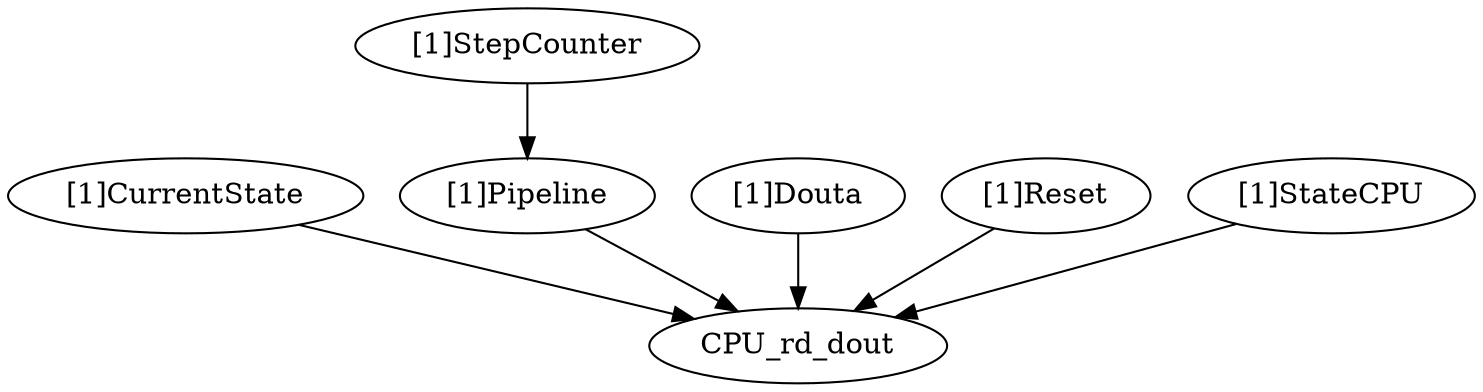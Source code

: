 strict digraph "" {
	"[1]CurrentState"	 [complexity=3,
		importance=0.0709703909145,
		rank=0.0236567969715];
	CPU_rd_dout	 [complexity=0,
		importance=0.0335319268335,
		rank=0.0];
	"[1]CurrentState" -> CPU_rd_dout;
	"[1]Pipeline"	 [complexity=3,
		importance=0.0621505072803,
		rank=0.0207168357601];
	"[1]Pipeline" -> CPU_rd_dout;
	"[1]Douta"	 [complexity=2,
		importance=0.0546357427374,
		rank=0.0273178713687];
	"[1]Douta" -> CPU_rd_dout;
	"[1]Reset"	 [complexity=1,
		importance=0.0881676695709,
		rank=0.0881676695709];
	"[1]Reset" -> CPU_rd_dout;
	"[1]StateCPU"	 [complexity=3,
		importance=0.0546357427374,
		rank=0.0182119142458];
	"[1]StateCPU" -> CPU_rd_dout;
	"[1]StepCounter"	 [complexity=7,
		importance=0.553566982005,
		rank=0.0790809974293];
	"[1]StepCounter" -> "[1]Pipeline";
}
